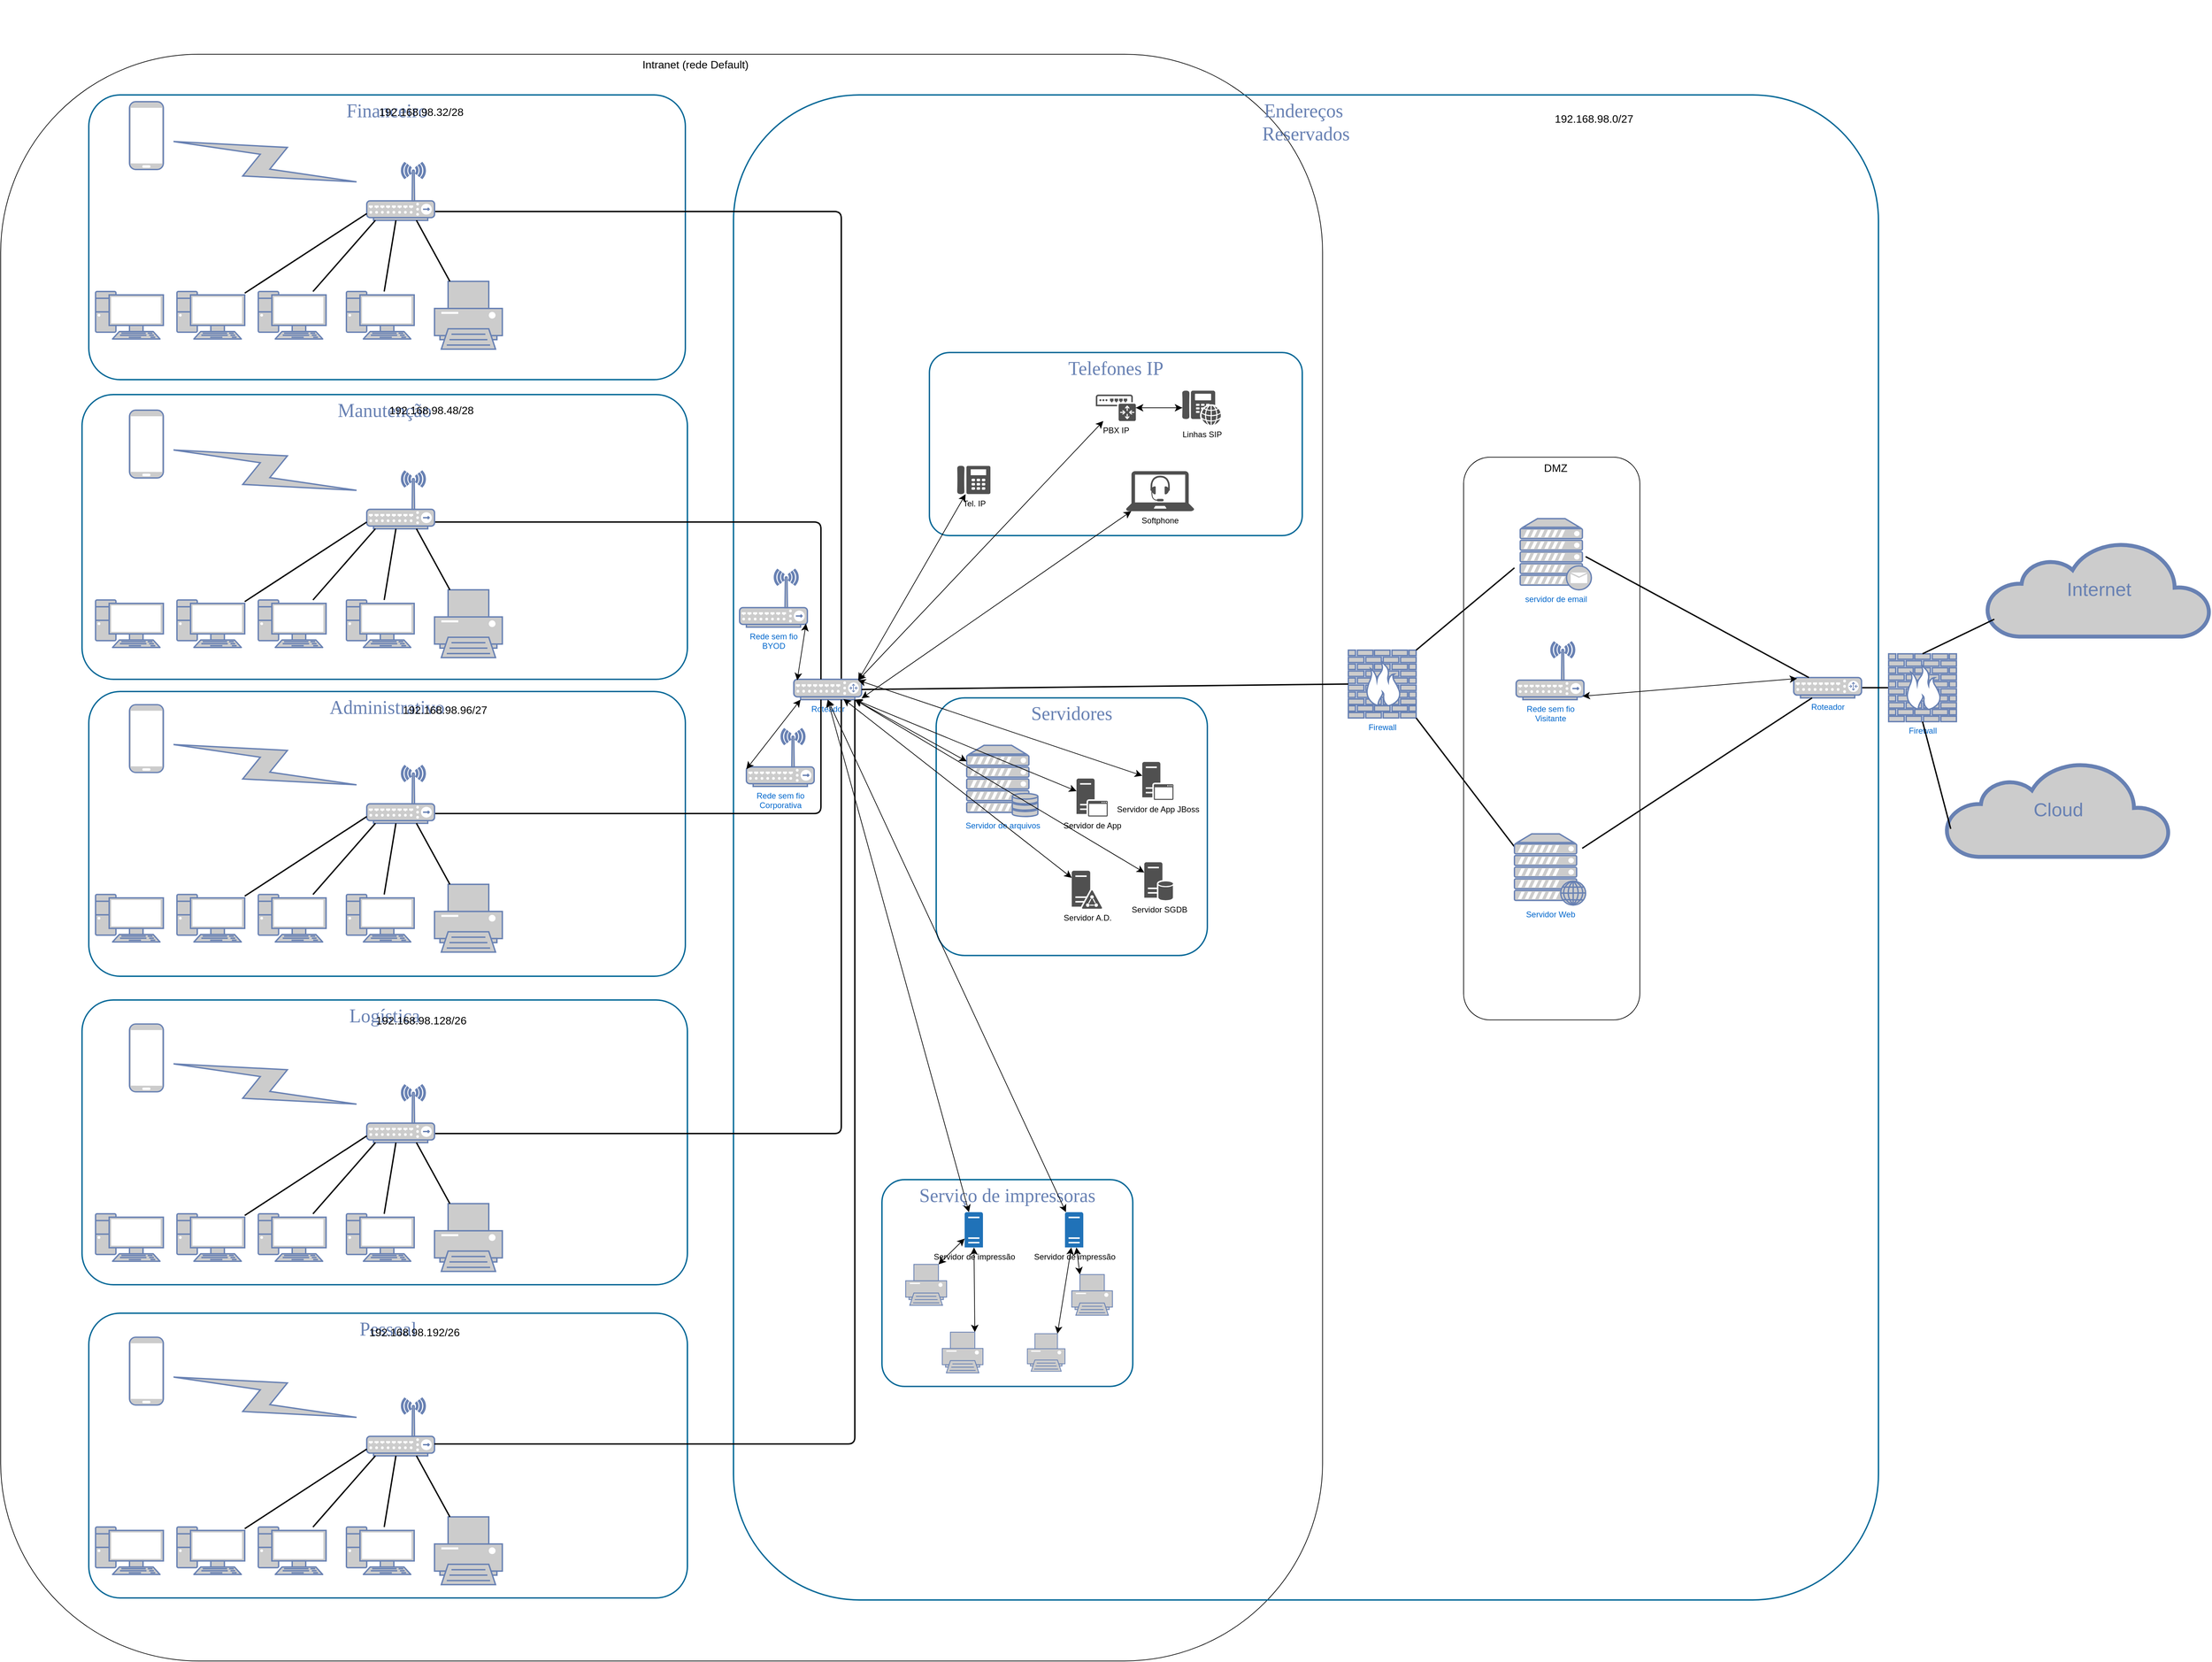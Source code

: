 <mxfile version="24.7.12">
  <diagram name="Page-1" id="bfe91b75-5d2c-26a0-9c1d-138518896778">
    <mxGraphModel dx="2587" dy="2527" grid="1" gridSize="10" guides="1" tooltips="1" connect="1" arrows="1" fold="1" page="1" pageScale="1" pageWidth="1100" pageHeight="850" background="none" math="0" shadow="0">
      <root>
        <mxCell id="0" />
        <mxCell id="1" parent="0" />
        <mxCell id="Sk_onewAWtAnORPsxTCG-57" value="" style="rounded=1;whiteSpace=wrap;html=1;fillColor=none;" vertex="1" parent="1">
          <mxGeometry x="30" y="140" width="1950" height="2370" as="geometry" />
        </mxCell>
        <mxCell id="ycOKUtjSCVIA1wZMmQ7p-51" value="Endereços&amp;nbsp;&lt;div&gt;Reservados&lt;/div&gt;" style="rounded=1;whiteSpace=wrap;html=1;shadow=0;comic=0;strokeColor=#036897;strokeWidth=2;fillColor=none;fontFamily=Verdana;fontSize=28;fontColor=#6881B3;align=center;arcSize=11;verticalAlign=top;" parent="1" vertex="1">
          <mxGeometry x="1111" y="200" width="1689" height="2220" as="geometry" />
        </mxCell>
        <mxCell id="Sk_onewAWtAnORPsxTCG-47" value="Serviço de impressoras" style="rounded=1;whiteSpace=wrap;html=1;shadow=0;comic=0;strokeColor=#036897;strokeWidth=2;fillColor=none;fontFamily=Verdana;fontSize=28;fontColor=#6881B3;align=center;arcSize=11;verticalAlign=top;" vertex="1" parent="1">
          <mxGeometry x="1330" y="1800" width="370" height="305" as="geometry" />
        </mxCell>
        <mxCell id="ycOKUtjSCVIA1wZMmQ7p-66" value="Telefones IP" style="rounded=1;whiteSpace=wrap;html=1;shadow=0;comic=0;strokeColor=#036897;strokeWidth=2;fillColor=none;fontFamily=Verdana;fontSize=28;fontColor=#6881B3;align=center;arcSize=11;verticalAlign=top;" parent="1" vertex="1">
          <mxGeometry x="1400" y="580" width="550" height="270" as="geometry" />
        </mxCell>
        <mxCell id="7c3789c024ecab99-82" value="Logística" style="rounded=1;whiteSpace=wrap;html=1;shadow=0;comic=0;strokeColor=#036897;strokeWidth=2;fillColor=none;fontFamily=Verdana;fontSize=28;fontColor=#6881B3;align=center;arcSize=11;verticalAlign=top;" parent="1" vertex="1">
          <mxGeometry x="150" y="1535" width="893" height="420" as="geometry" />
        </mxCell>
        <mxCell id="7c3789c024ecab99-81" value="Administrativo" style="rounded=1;whiteSpace=wrap;html=1;shadow=0;comic=0;strokeColor=#036897;strokeWidth=2;fillColor=none;fontFamily=Verdana;fontSize=28;fontColor=#6881B3;align=center;arcSize=11;verticalAlign=top;" parent="1" vertex="1">
          <mxGeometry x="160" y="1080" width="880" height="420" as="geometry" />
        </mxCell>
        <mxCell id="7c3789c024ecab99-79" value="Manutenção" style="rounded=1;whiteSpace=wrap;html=1;shadow=0;comic=0;strokeColor=#036897;strokeWidth=2;fillColor=none;fontFamily=Verdana;fontSize=28;fontColor=#6881B3;align=center;arcSize=11;verticalAlign=top;" parent="1" vertex="1">
          <mxGeometry x="150" y="642" width="893" height="420" as="geometry" />
        </mxCell>
        <mxCell id="7c3789c024ecab99-78" value="Financeiro" style="rounded=1;whiteSpace=wrap;html=1;shadow=0;comic=0;strokeColor=#036897;strokeWidth=2;fillColor=none;fontFamily=Verdana;fontSize=28;fontColor=#6881B3;align=center;arcSize=11;verticalAlign=top;" parent="1" vertex="1">
          <mxGeometry x="160" y="200" width="880" height="420" as="geometry" />
        </mxCell>
        <mxCell id="7c3789c024ecab99-55" style="edgeStyle=none;html=1;labelBackgroundColor=none;endArrow=none;endFill=0;strokeWidth=2;fontFamily=Verdana;fontSize=28;fontColor=#6881B3;" parent="1" source="7c3789c024ecab99-8" target="7c3789c024ecab99-54" edge="1">
          <mxGeometry relative="1" as="geometry">
            <mxPoint x="2938" y="1007.0" as="targetPoint" />
          </mxGeometry>
        </mxCell>
        <mxCell id="7c3789c024ecab99-8" value="Firewall" style="fontColor=#0066CC;verticalAlign=top;verticalLabelPosition=bottom;labelPosition=center;align=center;html=1;fillColor=#CCCCCC;strokeColor=#6881B3;gradientColor=none;gradientDirection=north;strokeWidth=2;shape=mxgraph.networks.firewall;rounded=0;shadow=0;comic=0;" parent="1" vertex="1">
          <mxGeometry x="2815" y="1024.41" width="100" height="100" as="geometry" />
        </mxCell>
        <mxCell id="7c3789c024ecab99-18" style="edgeStyle=orthogonalEdgeStyle;html=1;labelBackgroundColor=none;endArrow=none;endFill=0;strokeWidth=2;fontFamily=Verdana;fontSize=15;fontColor=#036897;" parent="1" source="7c3789c024ecab99-9" target="7c3789c024ecab99-10" edge="1">
          <mxGeometry relative="1" as="geometry">
            <mxPoint x="1010" y="490" as="targetPoint" />
            <Array as="points">
              <mxPoint x="1270" y="372" />
            </Array>
          </mxGeometry>
        </mxCell>
        <mxCell id="7c3789c024ecab99-10" value="Roteador" style="fontColor=#0066CC;verticalAlign=top;verticalLabelPosition=bottom;labelPosition=center;align=center;html=1;fillColor=#CCCCCC;strokeColor=#6881B3;gradientColor=none;gradientDirection=north;strokeWidth=2;shape=mxgraph.networks.router;rounded=0;shadow=0;comic=0;" parent="1" vertex="1">
          <mxGeometry x="1200" y="1062" width="100" height="30" as="geometry" />
        </mxCell>
        <mxCell id="7c3789c024ecab99-2" value="" style="fontColor=#0066CC;verticalAlign=top;verticalLabelPosition=bottom;labelPosition=center;align=center;html=1;fillColor=#CCCCCC;strokeColor=#6881B3;gradientColor=none;gradientDirection=north;strokeWidth=2;shape=mxgraph.networks.pc;rounded=0;shadow=0;comic=0;" parent="1" vertex="1">
          <mxGeometry x="170.0" y="490" width="100" height="70" as="geometry" />
        </mxCell>
        <mxCell id="7c3789c024ecab99-3" value="" style="fontColor=#0066CC;verticalAlign=top;verticalLabelPosition=bottom;labelPosition=center;align=center;html=1;fillColor=#CCCCCC;strokeColor=#6881B3;gradientColor=none;gradientDirection=north;strokeWidth=2;shape=mxgraph.networks.pc;rounded=0;shadow=0;comic=0;" parent="1" vertex="1">
          <mxGeometry x="290.0" y="490" width="100" height="70" as="geometry" />
        </mxCell>
        <mxCell id="7c3789c024ecab99-4" value="" style="fontColor=#0066CC;verticalAlign=top;verticalLabelPosition=bottom;labelPosition=center;align=center;html=1;fillColor=#CCCCCC;strokeColor=#6881B3;gradientColor=none;gradientDirection=north;strokeWidth=2;shape=mxgraph.networks.pc;rounded=0;shadow=0;comic=0;" parent="1" vertex="1">
          <mxGeometry x="410.0" y="490" width="100" height="70" as="geometry" />
        </mxCell>
        <mxCell id="7c3789c024ecab99-5" value="" style="fontColor=#0066CC;verticalAlign=top;verticalLabelPosition=bottom;labelPosition=center;align=center;html=1;fillColor=#CCCCCC;strokeColor=#6881B3;gradientColor=none;gradientDirection=north;strokeWidth=2;shape=mxgraph.networks.pc;rounded=0;shadow=0;comic=0;" parent="1" vertex="1">
          <mxGeometry x="540.0" y="490" width="100" height="70" as="geometry" />
        </mxCell>
        <mxCell id="7c3789c024ecab99-6" value="" style="fontColor=#0066CC;verticalAlign=top;verticalLabelPosition=bottom;labelPosition=center;align=center;html=1;fillColor=#CCCCCC;strokeColor=#6881B3;gradientColor=none;gradientDirection=north;strokeWidth=2;shape=mxgraph.networks.printer;rounded=0;shadow=0;comic=0;" parent="1" vertex="1">
          <mxGeometry x="670.0" y="475" width="100" height="100" as="geometry" />
        </mxCell>
        <mxCell id="7c3789c024ecab99-9" value="" style="fontColor=#0066CC;verticalAlign=top;verticalLabelPosition=bottom;labelPosition=center;align=center;html=1;fillColor=#CCCCCC;strokeColor=#6881B3;gradientColor=none;gradientDirection=north;strokeWidth=2;shape=mxgraph.networks.wireless_hub;rounded=0;shadow=0;comic=0;" parent="1" vertex="1">
          <mxGeometry x="570.0" y="300" width="100" height="85" as="geometry" />
        </mxCell>
        <mxCell id="7c3789c024ecab99-14" style="edgeStyle=none;html=1;labelBackgroundColor=none;endArrow=none;endFill=0;strokeWidth=2;fontFamily=Verdana;fontSize=15;fontColor=#036897;" parent="1" source="7c3789c024ecab99-3" target="7c3789c024ecab99-9" edge="1">
          <mxGeometry relative="1" as="geometry" />
        </mxCell>
        <mxCell id="7c3789c024ecab99-15" style="edgeStyle=none;html=1;labelBackgroundColor=none;endArrow=none;endFill=0;strokeWidth=2;fontFamily=Verdana;fontSize=15;fontColor=#036897;" parent="1" source="7c3789c024ecab99-4" target="7c3789c024ecab99-9" edge="1">
          <mxGeometry relative="1" as="geometry" />
        </mxCell>
        <mxCell id="7c3789c024ecab99-16" style="edgeStyle=none;html=1;labelBackgroundColor=none;endArrow=none;endFill=0;strokeWidth=2;fontFamily=Verdana;fontSize=15;fontColor=#036897;" parent="1" source="7c3789c024ecab99-5" target="7c3789c024ecab99-9" edge="1">
          <mxGeometry relative="1" as="geometry" />
        </mxCell>
        <mxCell id="7c3789c024ecab99-17" style="edgeStyle=none;html=1;labelBackgroundColor=none;endArrow=none;endFill=0;strokeWidth=2;fontFamily=Verdana;fontSize=15;fontColor=#036897;" parent="1" source="7c3789c024ecab99-6" target="7c3789c024ecab99-9" edge="1">
          <mxGeometry relative="1" as="geometry" />
        </mxCell>
        <mxCell id="7c3789c024ecab99-11" value="" style="html=1;fillColor=#CCCCCC;strokeColor=#6881B3;gradientColor=none;gradientDirection=north;strokeWidth=2;shape=mxgraph.networks.comm_link_edge;html=1;labelBackgroundColor=none;endArrow=none;endFill=0;fontFamily=Verdana;fontSize=20;" parent="1" source="7c3789c024ecab99-9" target="7c3789c024ecab99-12" edge="1">
          <mxGeometry width="100" height="100" relative="1" as="geometry">
            <mxPoint x="800.0" y="400" as="sourcePoint" />
            <mxPoint x="503.0" y="313" as="targetPoint" />
          </mxGeometry>
        </mxCell>
        <mxCell id="7c3789c024ecab99-12" value="" style="fontColor=#0066CC;verticalAlign=top;verticalLabelPosition=bottom;labelPosition=center;align=center;html=1;fillColor=#CCCCCC;strokeColor=#6881B3;gradientColor=none;gradientDirection=north;strokeWidth=2;shape=mxgraph.networks.mobile;rounded=0;shadow=0;comic=0;" parent="1" vertex="1">
          <mxGeometry x="220.0" y="210" width="50" height="100" as="geometry" />
        </mxCell>
        <mxCell id="7c3789c024ecab99-21" value="" style="fontColor=#0066CC;verticalAlign=top;verticalLabelPosition=bottom;labelPosition=center;align=center;html=1;fillColor=#CCCCCC;strokeColor=#6881B3;gradientColor=none;gradientDirection=north;strokeWidth=2;shape=mxgraph.networks.pc;rounded=0;shadow=0;comic=0;" parent="1" vertex="1">
          <mxGeometry x="170.0" y="945" width="100" height="70" as="geometry" />
        </mxCell>
        <mxCell id="7c3789c024ecab99-23" value="" style="fontColor=#0066CC;verticalAlign=top;verticalLabelPosition=bottom;labelPosition=center;align=center;html=1;fillColor=#CCCCCC;strokeColor=#6881B3;gradientColor=none;gradientDirection=north;strokeWidth=2;shape=mxgraph.networks.pc;rounded=0;shadow=0;comic=0;" parent="1" vertex="1">
          <mxGeometry x="290.0" y="945" width="100" height="70" as="geometry" />
        </mxCell>
        <mxCell id="7c3789c024ecab99-25" value="" style="fontColor=#0066CC;verticalAlign=top;verticalLabelPosition=bottom;labelPosition=center;align=center;html=1;fillColor=#CCCCCC;strokeColor=#6881B3;gradientColor=none;gradientDirection=north;strokeWidth=2;shape=mxgraph.networks.pc;rounded=0;shadow=0;comic=0;" parent="1" vertex="1">
          <mxGeometry x="410.0" y="945" width="100" height="70" as="geometry" />
        </mxCell>
        <mxCell id="7c3789c024ecab99-27" value="" style="fontColor=#0066CC;verticalAlign=top;verticalLabelPosition=bottom;labelPosition=center;align=center;html=1;fillColor=#CCCCCC;strokeColor=#6881B3;gradientColor=none;gradientDirection=north;strokeWidth=2;shape=mxgraph.networks.pc;rounded=0;shadow=0;comic=0;" parent="1" vertex="1">
          <mxGeometry x="540.0" y="945" width="100" height="70" as="geometry" />
        </mxCell>
        <mxCell id="7c3789c024ecab99-29" value="" style="fontColor=#0066CC;verticalAlign=top;verticalLabelPosition=bottom;labelPosition=center;align=center;html=1;fillColor=#CCCCCC;strokeColor=#6881B3;gradientColor=none;gradientDirection=north;strokeWidth=2;shape=mxgraph.networks.printer;rounded=0;shadow=0;comic=0;" parent="1" vertex="1">
          <mxGeometry x="670.0" y="930" width="100" height="100" as="geometry" />
        </mxCell>
        <mxCell id="7c3789c024ecab99-50" style="edgeStyle=orthogonalEdgeStyle;html=1;labelBackgroundColor=none;endArrow=none;endFill=0;strokeWidth=2;fontFamily=Verdana;fontSize=15;fontColor=#036897;" parent="1" source="7c3789c024ecab99-30" target="7c3789c024ecab99-10" edge="1">
          <mxGeometry relative="1" as="geometry">
            <mxPoint x="980.0" y="590" as="targetPoint" />
            <mxPoint x="1100" y="800" as="sourcePoint" />
            <Array as="points">
              <mxPoint x="1240" y="830" />
            </Array>
          </mxGeometry>
        </mxCell>
        <mxCell id="7c3789c024ecab99-30" value="" style="fontColor=#0066CC;verticalAlign=top;verticalLabelPosition=bottom;labelPosition=center;align=center;html=1;fillColor=#CCCCCC;strokeColor=#6881B3;gradientColor=none;gradientDirection=north;strokeWidth=2;shape=mxgraph.networks.wireless_hub;rounded=0;shadow=0;comic=0;" parent="1" vertex="1">
          <mxGeometry x="570.0" y="755" width="100" height="85" as="geometry" />
        </mxCell>
        <mxCell id="7c3789c024ecab99-22" style="edgeStyle=none;html=1;labelBackgroundColor=none;endArrow=none;endFill=0;strokeWidth=2;fontFamily=Verdana;fontSize=15;fontColor=#036897;" parent="1" source="7c3789c024ecab99-23" target="7c3789c024ecab99-30" edge="1">
          <mxGeometry relative="1" as="geometry" />
        </mxCell>
        <mxCell id="7c3789c024ecab99-24" style="edgeStyle=none;html=1;labelBackgroundColor=none;endArrow=none;endFill=0;strokeWidth=2;fontFamily=Verdana;fontSize=15;fontColor=#036897;" parent="1" source="7c3789c024ecab99-25" target="7c3789c024ecab99-30" edge="1">
          <mxGeometry relative="1" as="geometry" />
        </mxCell>
        <mxCell id="7c3789c024ecab99-26" style="edgeStyle=none;html=1;labelBackgroundColor=none;endArrow=none;endFill=0;strokeWidth=2;fontFamily=Verdana;fontSize=15;fontColor=#036897;" parent="1" source="7c3789c024ecab99-27" target="7c3789c024ecab99-30" edge="1">
          <mxGeometry relative="1" as="geometry" />
        </mxCell>
        <mxCell id="7c3789c024ecab99-28" style="edgeStyle=none;html=1;labelBackgroundColor=none;endArrow=none;endFill=0;strokeWidth=2;fontFamily=Verdana;fontSize=15;fontColor=#036897;" parent="1" source="7c3789c024ecab99-29" target="7c3789c024ecab99-30" edge="1">
          <mxGeometry relative="1" as="geometry" />
        </mxCell>
        <mxCell id="7c3789c024ecab99-31" value="" style="html=1;fillColor=#CCCCCC;strokeColor=#6881B3;gradientColor=none;gradientDirection=north;strokeWidth=2;shape=mxgraph.networks.comm_link_edge;html=1;labelBackgroundColor=none;endArrow=none;endFill=0;fontFamily=Verdana;fontSize=20;" parent="1" source="7c3789c024ecab99-30" target="7c3789c024ecab99-32" edge="1">
          <mxGeometry width="100" height="100" relative="1" as="geometry">
            <mxPoint x="800.0" y="855" as="sourcePoint" />
            <mxPoint x="503.0" y="768" as="targetPoint" />
          </mxGeometry>
        </mxCell>
        <mxCell id="7c3789c024ecab99-32" value="" style="fontColor=#0066CC;verticalAlign=top;verticalLabelPosition=bottom;labelPosition=center;align=center;html=1;fillColor=#CCCCCC;strokeColor=#6881B3;gradientColor=none;gradientDirection=north;strokeWidth=2;shape=mxgraph.networks.mobile;rounded=0;shadow=0;comic=0;" parent="1" vertex="1">
          <mxGeometry x="220.0" y="665" width="50" height="100" as="geometry" />
        </mxCell>
        <mxCell id="7c3789c024ecab99-35" value="" style="fontColor=#0066CC;verticalAlign=top;verticalLabelPosition=bottom;labelPosition=center;align=center;html=1;fillColor=#CCCCCC;strokeColor=#6881B3;gradientColor=none;gradientDirection=north;strokeWidth=2;shape=mxgraph.networks.pc;rounded=0;shadow=0;comic=0;" parent="1" vertex="1">
          <mxGeometry x="170.0" y="1379.412" width="100" height="70" as="geometry" />
        </mxCell>
        <mxCell id="7c3789c024ecab99-37" value="" style="fontColor=#0066CC;verticalAlign=top;verticalLabelPosition=bottom;labelPosition=center;align=center;html=1;fillColor=#CCCCCC;strokeColor=#6881B3;gradientColor=none;gradientDirection=north;strokeWidth=2;shape=mxgraph.networks.pc;rounded=0;shadow=0;comic=0;" parent="1" vertex="1">
          <mxGeometry x="290.0" y="1379.412" width="100" height="70" as="geometry" />
        </mxCell>
        <mxCell id="7c3789c024ecab99-39" value="" style="fontColor=#0066CC;verticalAlign=top;verticalLabelPosition=bottom;labelPosition=center;align=center;html=1;fillColor=#CCCCCC;strokeColor=#6881B3;gradientColor=none;gradientDirection=north;strokeWidth=2;shape=mxgraph.networks.pc;rounded=0;shadow=0;comic=0;" parent="1" vertex="1">
          <mxGeometry x="410.0" y="1379.412" width="100" height="70" as="geometry" />
        </mxCell>
        <mxCell id="7c3789c024ecab99-41" value="" style="fontColor=#0066CC;verticalAlign=top;verticalLabelPosition=bottom;labelPosition=center;align=center;html=1;fillColor=#CCCCCC;strokeColor=#6881B3;gradientColor=none;gradientDirection=north;strokeWidth=2;shape=mxgraph.networks.pc;rounded=0;shadow=0;comic=0;" parent="1" vertex="1">
          <mxGeometry x="540.0" y="1379.412" width="100" height="70" as="geometry" />
        </mxCell>
        <mxCell id="7c3789c024ecab99-43" value="" style="fontColor=#0066CC;verticalAlign=top;verticalLabelPosition=bottom;labelPosition=center;align=center;html=1;fillColor=#CCCCCC;strokeColor=#6881B3;gradientColor=none;gradientDirection=north;strokeWidth=2;shape=mxgraph.networks.printer;rounded=0;shadow=0;comic=0;" parent="1" vertex="1">
          <mxGeometry x="670.0" y="1364.412" width="100" height="100" as="geometry" />
        </mxCell>
        <mxCell id="7c3789c024ecab99-51" style="edgeStyle=orthogonalEdgeStyle;html=1;labelBackgroundColor=none;endArrow=none;endFill=0;strokeWidth=2;fontFamily=Verdana;fontSize=15;fontColor=#036897;" parent="1" source="7c3789c024ecab99-44" target="7c3789c024ecab99-10" edge="1">
          <mxGeometry relative="1" as="geometry">
            <mxPoint x="1080" y="610" as="targetPoint" />
            <Array as="points">
              <mxPoint x="1240" y="1260" />
            </Array>
          </mxGeometry>
        </mxCell>
        <mxCell id="7c3789c024ecab99-44" value="" style="fontColor=#0066CC;verticalAlign=top;verticalLabelPosition=bottom;labelPosition=center;align=center;html=1;fillColor=#CCCCCC;strokeColor=#6881B3;gradientColor=none;gradientDirection=north;strokeWidth=2;shape=mxgraph.networks.wireless_hub;rounded=0;shadow=0;comic=0;" parent="1" vertex="1">
          <mxGeometry x="570.0" y="1189.412" width="100" height="85" as="geometry" />
        </mxCell>
        <mxCell id="7c3789c024ecab99-36" style="edgeStyle=none;html=1;labelBackgroundColor=none;endArrow=none;endFill=0;strokeWidth=2;fontFamily=Verdana;fontSize=15;fontColor=#036897;" parent="1" source="7c3789c024ecab99-37" target="7c3789c024ecab99-44" edge="1">
          <mxGeometry relative="1" as="geometry" />
        </mxCell>
        <mxCell id="7c3789c024ecab99-38" style="edgeStyle=none;html=1;labelBackgroundColor=none;endArrow=none;endFill=0;strokeWidth=2;fontFamily=Verdana;fontSize=15;fontColor=#036897;" parent="1" source="7c3789c024ecab99-39" target="7c3789c024ecab99-44" edge="1">
          <mxGeometry relative="1" as="geometry" />
        </mxCell>
        <mxCell id="7c3789c024ecab99-40" style="edgeStyle=none;html=1;labelBackgroundColor=none;endArrow=none;endFill=0;strokeWidth=2;fontFamily=Verdana;fontSize=15;fontColor=#036897;" parent="1" source="7c3789c024ecab99-41" target="7c3789c024ecab99-44" edge="1">
          <mxGeometry relative="1" as="geometry" />
        </mxCell>
        <mxCell id="7c3789c024ecab99-42" style="edgeStyle=none;html=1;labelBackgroundColor=none;endArrow=none;endFill=0;strokeWidth=2;fontFamily=Verdana;fontSize=15;fontColor=#036897;" parent="1" source="7c3789c024ecab99-43" target="7c3789c024ecab99-44" edge="1">
          <mxGeometry relative="1" as="geometry" />
        </mxCell>
        <mxCell id="7c3789c024ecab99-45" value="" style="html=1;fillColor=#CCCCCC;strokeColor=#6881B3;gradientColor=none;gradientDirection=north;strokeWidth=2;shape=mxgraph.networks.comm_link_edge;html=1;labelBackgroundColor=none;endArrow=none;endFill=0;fontFamily=Verdana;fontSize=20;" parent="1" source="7c3789c024ecab99-44" target="7c3789c024ecab99-46" edge="1">
          <mxGeometry width="100" height="100" relative="1" as="geometry">
            <mxPoint x="800.0" y="1289.412" as="sourcePoint" />
            <mxPoint x="503.0" y="1202.412" as="targetPoint" />
          </mxGeometry>
        </mxCell>
        <mxCell id="7c3789c024ecab99-46" value="" style="fontColor=#0066CC;verticalAlign=top;verticalLabelPosition=bottom;labelPosition=center;align=center;html=1;fillColor=#CCCCCC;strokeColor=#6881B3;gradientColor=none;gradientDirection=north;strokeWidth=2;shape=mxgraph.networks.mobile;rounded=0;shadow=0;comic=0;" parent="1" vertex="1">
          <mxGeometry x="220.0" y="1099.412" width="50" height="100" as="geometry" />
        </mxCell>
        <mxCell id="7c3789c024ecab99-53" value="Internet" style="html=1;fillColor=#CCCCCC;strokeColor=#6881B3;gradientColor=none;gradientDirection=north;strokeWidth=2;shape=mxgraph.networks.cloud;fontColor=#6881B3;rounded=0;shadow=0;comic=0;align=center;fontSize=28;" parent="1" vertex="1">
          <mxGeometry x="2960" y="859" width="330" height="140" as="geometry" />
        </mxCell>
        <mxCell id="7c3789c024ecab99-54" value="Roteador" style="fontColor=#0066CC;verticalAlign=top;verticalLabelPosition=bottom;labelPosition=center;align=center;html=1;fillColor=#CCCCCC;strokeColor=#6881B3;gradientColor=none;gradientDirection=north;strokeWidth=2;shape=mxgraph.networks.router;rounded=0;shadow=0;comic=0;" parent="1" vertex="1">
          <mxGeometry x="2675" y="1059.41" width="100" height="30" as="geometry" />
        </mxCell>
        <mxCell id="7c3789c024ecab99-60" style="edgeStyle=none;html=1;labelBackgroundColor=none;endArrow=none;endFill=0;strokeWidth=2;fontFamily=Verdana;fontSize=28;fontColor=#6881B3;" parent="1" target="7c3789c024ecab99-54" edge="1">
          <mxGeometry relative="1" as="geometry">
            <mxPoint x="2363" y="1311.283" as="sourcePoint" />
          </mxGeometry>
        </mxCell>
        <mxCell id="7c3789c024ecab99-59" style="edgeStyle=none;html=1;labelBackgroundColor=none;endArrow=none;endFill=0;strokeWidth=2;fontFamily=Verdana;fontSize=28;fontColor=#6881B3;" parent="1" target="7c3789c024ecab99-54" edge="1">
          <mxGeometry relative="1" as="geometry">
            <mxPoint x="2848" y="997" as="targetPoint" />
            <mxPoint x="2368" y="880.95" as="sourcePoint" />
          </mxGeometry>
        </mxCell>
        <mxCell id="7c3789c024ecab99-62" value="" style="fontColor=#0066CC;verticalAlign=top;verticalLabelPosition=bottom;labelPosition=center;align=center;html=1;fillColor=#CCCCCC;strokeColor=#6881B3;gradientColor=none;gradientDirection=north;strokeWidth=2;shape=mxgraph.networks.pc;rounded=0;shadow=0;comic=0;" parent="1" vertex="1">
          <mxGeometry x="170.0" y="1850.412" width="100" height="70" as="geometry" />
        </mxCell>
        <mxCell id="7c3789c024ecab99-63" value="" style="fontColor=#0066CC;verticalAlign=top;verticalLabelPosition=bottom;labelPosition=center;align=center;html=1;fillColor=#CCCCCC;strokeColor=#6881B3;gradientColor=none;gradientDirection=north;strokeWidth=2;shape=mxgraph.networks.pc;rounded=0;shadow=0;comic=0;" parent="1" vertex="1">
          <mxGeometry x="290.0" y="1850.412" width="100" height="70" as="geometry" />
        </mxCell>
        <mxCell id="7c3789c024ecab99-64" value="" style="fontColor=#0066CC;verticalAlign=top;verticalLabelPosition=bottom;labelPosition=center;align=center;html=1;fillColor=#CCCCCC;strokeColor=#6881B3;gradientColor=none;gradientDirection=north;strokeWidth=2;shape=mxgraph.networks.pc;rounded=0;shadow=0;comic=0;" parent="1" vertex="1">
          <mxGeometry x="410.0" y="1850.412" width="100" height="70" as="geometry" />
        </mxCell>
        <mxCell id="7c3789c024ecab99-65" value="" style="fontColor=#0066CC;verticalAlign=top;verticalLabelPosition=bottom;labelPosition=center;align=center;html=1;fillColor=#CCCCCC;strokeColor=#6881B3;gradientColor=none;gradientDirection=north;strokeWidth=2;shape=mxgraph.networks.pc;rounded=0;shadow=0;comic=0;" parent="1" vertex="1">
          <mxGeometry x="540.0" y="1850.412" width="100" height="70" as="geometry" />
        </mxCell>
        <mxCell id="7c3789c024ecab99-66" value="" style="fontColor=#0066CC;verticalAlign=top;verticalLabelPosition=bottom;labelPosition=center;align=center;html=1;fillColor=#CCCCCC;strokeColor=#6881B3;gradientColor=none;gradientDirection=north;strokeWidth=2;shape=mxgraph.networks.printer;rounded=0;shadow=0;comic=0;" parent="1" vertex="1">
          <mxGeometry x="670.0" y="1835.412" width="100" height="100" as="geometry" />
        </mxCell>
        <mxCell id="7c3789c024ecab99-75" style="edgeStyle=orthogonalEdgeStyle;html=1;labelBackgroundColor=none;endArrow=none;endFill=0;strokeWidth=2;fontFamily=Verdana;fontSize=28;fontColor=#6881B3;" parent="1" source="7c3789c024ecab99-67" target="7c3789c024ecab99-10" edge="1">
          <mxGeometry relative="1" as="geometry">
            <mxPoint x="1140" y="940" as="targetPoint" />
            <Array as="points">
              <mxPoint x="1270" y="1732" />
            </Array>
          </mxGeometry>
        </mxCell>
        <mxCell id="7c3789c024ecab99-67" value="" style="fontColor=#0066CC;verticalAlign=top;verticalLabelPosition=bottom;labelPosition=center;align=center;html=1;fillColor=#CCCCCC;strokeColor=#6881B3;gradientColor=none;gradientDirection=north;strokeWidth=2;shape=mxgraph.networks.wireless_hub;rounded=0;shadow=0;comic=0;" parent="1" vertex="1">
          <mxGeometry x="570.0" y="1660.412" width="100" height="85" as="geometry" />
        </mxCell>
        <mxCell id="7c3789c024ecab99-69" style="edgeStyle=none;html=1;labelBackgroundColor=none;endArrow=none;endFill=0;strokeWidth=2;fontFamily=Verdana;fontSize=15;fontColor=#036897;" parent="1" source="7c3789c024ecab99-63" target="7c3789c024ecab99-67" edge="1">
          <mxGeometry relative="1" as="geometry" />
        </mxCell>
        <mxCell id="7c3789c024ecab99-70" style="edgeStyle=none;html=1;labelBackgroundColor=none;endArrow=none;endFill=0;strokeWidth=2;fontFamily=Verdana;fontSize=15;fontColor=#036897;" parent="1" source="7c3789c024ecab99-64" target="7c3789c024ecab99-67" edge="1">
          <mxGeometry relative="1" as="geometry" />
        </mxCell>
        <mxCell id="7c3789c024ecab99-71" style="edgeStyle=none;html=1;labelBackgroundColor=none;endArrow=none;endFill=0;strokeWidth=2;fontFamily=Verdana;fontSize=15;fontColor=#036897;" parent="1" source="7c3789c024ecab99-65" target="7c3789c024ecab99-67" edge="1">
          <mxGeometry relative="1" as="geometry" />
        </mxCell>
        <mxCell id="7c3789c024ecab99-72" style="edgeStyle=none;html=1;labelBackgroundColor=none;endArrow=none;endFill=0;strokeWidth=2;fontFamily=Verdana;fontSize=15;fontColor=#036897;" parent="1" source="7c3789c024ecab99-66" target="7c3789c024ecab99-67" edge="1">
          <mxGeometry relative="1" as="geometry" />
        </mxCell>
        <mxCell id="7c3789c024ecab99-73" value="" style="html=1;fillColor=#CCCCCC;strokeColor=#6881B3;gradientColor=none;gradientDirection=north;strokeWidth=2;shape=mxgraph.networks.comm_link_edge;html=1;labelBackgroundColor=none;endArrow=none;endFill=0;fontFamily=Verdana;fontSize=20;" parent="1" source="7c3789c024ecab99-67" target="7c3789c024ecab99-74" edge="1">
          <mxGeometry width="100" height="100" relative="1" as="geometry">
            <mxPoint x="800.0" y="1760.412" as="sourcePoint" />
            <mxPoint x="503.0" y="1673.412" as="targetPoint" />
          </mxGeometry>
        </mxCell>
        <mxCell id="7c3789c024ecab99-74" value="" style="fontColor=#0066CC;verticalAlign=top;verticalLabelPosition=bottom;labelPosition=center;align=center;html=1;fillColor=#CCCCCC;strokeColor=#6881B3;gradientColor=none;gradientDirection=north;strokeWidth=2;shape=mxgraph.networks.mobile;rounded=0;shadow=0;comic=0;" parent="1" vertex="1">
          <mxGeometry x="220.0" y="1570.412" width="50" height="100" as="geometry" />
        </mxCell>
        <mxCell id="7c3789c024ecab99-76" value="Cloud" style="html=1;fillColor=#CCCCCC;strokeColor=#6881B3;gradientColor=none;gradientDirection=north;strokeWidth=2;shape=mxgraph.networks.cloud;fontColor=#6881B3;rounded=0;shadow=0;comic=0;align=center;fontSize=28;" parent="1" vertex="1">
          <mxGeometry x="2900" y="1183.91" width="330" height="140" as="geometry" />
        </mxCell>
        <mxCell id="ycOKUtjSCVIA1wZMmQ7p-16" value="Pessoal" style="rounded=1;whiteSpace=wrap;html=1;shadow=0;comic=0;strokeColor=#036897;strokeWidth=2;fillColor=none;fontFamily=Verdana;fontSize=28;fontColor=#6881B3;align=center;arcSize=11;verticalAlign=top;" parent="1" vertex="1">
          <mxGeometry x="160" y="1997" width="883" height="420" as="geometry" />
        </mxCell>
        <mxCell id="ycOKUtjSCVIA1wZMmQ7p-18" value="" style="fontColor=#0066CC;verticalAlign=top;verticalLabelPosition=bottom;labelPosition=center;align=center;html=1;fillColor=#CCCCCC;strokeColor=#6881B3;gradientColor=none;gradientDirection=north;strokeWidth=2;shape=mxgraph.networks.pc;rounded=0;shadow=0;comic=0;" parent="1" vertex="1">
          <mxGeometry x="170.0" y="2312.412" width="100" height="70" as="geometry" />
        </mxCell>
        <mxCell id="ycOKUtjSCVIA1wZMmQ7p-19" value="" style="fontColor=#0066CC;verticalAlign=top;verticalLabelPosition=bottom;labelPosition=center;align=center;html=1;fillColor=#CCCCCC;strokeColor=#6881B3;gradientColor=none;gradientDirection=north;strokeWidth=2;shape=mxgraph.networks.pc;rounded=0;shadow=0;comic=0;" parent="1" vertex="1">
          <mxGeometry x="290.0" y="2312.412" width="100" height="70" as="geometry" />
        </mxCell>
        <mxCell id="ycOKUtjSCVIA1wZMmQ7p-20" value="" style="fontColor=#0066CC;verticalAlign=top;verticalLabelPosition=bottom;labelPosition=center;align=center;html=1;fillColor=#CCCCCC;strokeColor=#6881B3;gradientColor=none;gradientDirection=north;strokeWidth=2;shape=mxgraph.networks.pc;rounded=0;shadow=0;comic=0;" parent="1" vertex="1">
          <mxGeometry x="410.0" y="2312.412" width="100" height="70" as="geometry" />
        </mxCell>
        <mxCell id="ycOKUtjSCVIA1wZMmQ7p-21" value="" style="fontColor=#0066CC;verticalAlign=top;verticalLabelPosition=bottom;labelPosition=center;align=center;html=1;fillColor=#CCCCCC;strokeColor=#6881B3;gradientColor=none;gradientDirection=north;strokeWidth=2;shape=mxgraph.networks.pc;rounded=0;shadow=0;comic=0;" parent="1" vertex="1">
          <mxGeometry x="540.0" y="2312.412" width="100" height="70" as="geometry" />
        </mxCell>
        <mxCell id="ycOKUtjSCVIA1wZMmQ7p-22" value="" style="fontColor=#0066CC;verticalAlign=top;verticalLabelPosition=bottom;labelPosition=center;align=center;html=1;fillColor=#CCCCCC;strokeColor=#6881B3;gradientColor=none;gradientDirection=north;strokeWidth=2;shape=mxgraph.networks.printer;rounded=0;shadow=0;comic=0;" parent="1" vertex="1">
          <mxGeometry x="670.0" y="2297.412" width="100" height="100" as="geometry" />
        </mxCell>
        <mxCell id="ycOKUtjSCVIA1wZMmQ7p-23" value="" style="fontColor=#0066CC;verticalAlign=top;verticalLabelPosition=bottom;labelPosition=center;align=center;html=1;fillColor=#CCCCCC;strokeColor=#6881B3;gradientColor=none;gradientDirection=north;strokeWidth=2;shape=mxgraph.networks.wireless_hub;rounded=0;shadow=0;comic=0;" parent="1" vertex="1">
          <mxGeometry x="570.0" y="2122.412" width="100" height="85" as="geometry" />
        </mxCell>
        <mxCell id="ycOKUtjSCVIA1wZMmQ7p-25" style="edgeStyle=none;html=1;labelBackgroundColor=none;endArrow=none;endFill=0;strokeWidth=2;fontFamily=Verdana;fontSize=15;fontColor=#036897;" parent="1" source="ycOKUtjSCVIA1wZMmQ7p-19" target="ycOKUtjSCVIA1wZMmQ7p-23" edge="1">
          <mxGeometry relative="1" as="geometry" />
        </mxCell>
        <mxCell id="ycOKUtjSCVIA1wZMmQ7p-26" style="edgeStyle=none;html=1;labelBackgroundColor=none;endArrow=none;endFill=0;strokeWidth=2;fontFamily=Verdana;fontSize=15;fontColor=#036897;" parent="1" source="ycOKUtjSCVIA1wZMmQ7p-20" target="ycOKUtjSCVIA1wZMmQ7p-23" edge="1">
          <mxGeometry relative="1" as="geometry" />
        </mxCell>
        <mxCell id="ycOKUtjSCVIA1wZMmQ7p-27" style="edgeStyle=none;html=1;labelBackgroundColor=none;endArrow=none;endFill=0;strokeWidth=2;fontFamily=Verdana;fontSize=15;fontColor=#036897;" parent="1" source="ycOKUtjSCVIA1wZMmQ7p-21" target="ycOKUtjSCVIA1wZMmQ7p-23" edge="1">
          <mxGeometry relative="1" as="geometry" />
        </mxCell>
        <mxCell id="ycOKUtjSCVIA1wZMmQ7p-28" style="edgeStyle=none;html=1;labelBackgroundColor=none;endArrow=none;endFill=0;strokeWidth=2;fontFamily=Verdana;fontSize=15;fontColor=#036897;" parent="1" source="ycOKUtjSCVIA1wZMmQ7p-22" target="ycOKUtjSCVIA1wZMmQ7p-23" edge="1">
          <mxGeometry relative="1" as="geometry" />
        </mxCell>
        <mxCell id="ycOKUtjSCVIA1wZMmQ7p-29" value="" style="html=1;fillColor=#CCCCCC;strokeColor=#6881B3;gradientColor=none;gradientDirection=north;strokeWidth=2;shape=mxgraph.networks.comm_link_edge;html=1;labelBackgroundColor=none;endArrow=none;endFill=0;fontFamily=Verdana;fontSize=20;" parent="1" source="ycOKUtjSCVIA1wZMmQ7p-23" target="ycOKUtjSCVIA1wZMmQ7p-30" edge="1">
          <mxGeometry width="100" height="100" relative="1" as="geometry">
            <mxPoint x="800.0" y="2222.412" as="sourcePoint" />
            <mxPoint x="503.0" y="2135.412" as="targetPoint" />
          </mxGeometry>
        </mxCell>
        <mxCell id="ycOKUtjSCVIA1wZMmQ7p-30" value="" style="fontColor=#0066CC;verticalAlign=top;verticalLabelPosition=bottom;labelPosition=center;align=center;html=1;fillColor=#CCCCCC;strokeColor=#6881B3;gradientColor=none;gradientDirection=north;strokeWidth=2;shape=mxgraph.networks.mobile;rounded=0;shadow=0;comic=0;" parent="1" vertex="1">
          <mxGeometry x="220.0" y="2032.412" width="50" height="100" as="geometry" />
        </mxCell>
        <mxCell id="ycOKUtjSCVIA1wZMmQ7p-42" style="edgeStyle=orthogonalEdgeStyle;html=1;labelBackgroundColor=none;endArrow=none;endFill=0;strokeWidth=2;fontFamily=Verdana;fontSize=28;fontColor=#6881B3;exitX=0.998;exitY=0.794;exitDx=0;exitDy=0;exitPerimeter=0;entryX=0.9;entryY=1;entryDx=0;entryDy=0;entryPerimeter=0;" parent="1" source="ycOKUtjSCVIA1wZMmQ7p-23" target="7c3789c024ecab99-10" edge="1">
          <mxGeometry relative="1" as="geometry">
            <mxPoint x="1290" y="1550.0" as="targetPoint" />
            <Array as="points">
              <mxPoint x="1290" y="2190" />
            </Array>
            <mxPoint x="690" y="2190" as="sourcePoint" />
          </mxGeometry>
        </mxCell>
        <mxCell id="ycOKUtjSCVIA1wZMmQ7p-43" value="192.168.98.32/28" style="text;html=1;align=center;verticalAlign=middle;resizable=0;points=[];autosize=1;strokeColor=none;fillColor=none;fontSize=16;" parent="1" vertex="1">
          <mxGeometry x="575" y="210" width="150" height="30" as="geometry" />
        </mxCell>
        <mxCell id="ycOKUtjSCVIA1wZMmQ7p-44" value="192.168.98.48/28" style="text;html=1;align=center;verticalAlign=middle;resizable=0;points=[];autosize=1;strokeColor=none;fillColor=none;fontSize=16;" parent="1" vertex="1">
          <mxGeometry x="590" y="650" width="150" height="30" as="geometry" />
        </mxCell>
        <mxCell id="ycOKUtjSCVIA1wZMmQ7p-45" value="192.168.98.96/27" style="text;html=1;align=center;verticalAlign=middle;resizable=0;points=[];autosize=1;strokeColor=none;fillColor=none;fontSize=16;" parent="1" vertex="1">
          <mxGeometry x="610" y="1092" width="150" height="30" as="geometry" />
        </mxCell>
        <mxCell id="ycOKUtjSCVIA1wZMmQ7p-46" value="192.168.98.128/26" style="text;html=1;align=center;verticalAlign=middle;resizable=0;points=[];autosize=1;strokeColor=none;fillColor=none;fontSize=16;" parent="1" vertex="1">
          <mxGeometry x="570" y="1550" width="160" height="30" as="geometry" />
        </mxCell>
        <mxCell id="ycOKUtjSCVIA1wZMmQ7p-47" value="192.168.98.192/26" style="text;html=1;align=center;verticalAlign=middle;resizable=0;points=[];autosize=1;strokeColor=none;fillColor=none;fontSize=16;" parent="1" vertex="1">
          <mxGeometry x="560" y="2010" width="160" height="30" as="geometry" />
        </mxCell>
        <mxCell id="ycOKUtjSCVIA1wZMmQ7p-48" value="Rede sem fio&lt;div&gt;Visitante&lt;/div&gt;" style="fontColor=#0066CC;verticalAlign=top;verticalLabelPosition=bottom;labelPosition=center;align=center;html=1;fillColor=#CCCCCC;strokeColor=#6881B3;gradientColor=none;gradientDirection=north;strokeWidth=2;shape=mxgraph.networks.wireless_hub;rounded=0;shadow=0;comic=0;" parent="1" vertex="1">
          <mxGeometry x="2265.5" y="1007" width="100" height="85" as="geometry" />
        </mxCell>
        <mxCell id="ycOKUtjSCVIA1wZMmQ7p-49" value="Rede sem fio&lt;div&gt;BYOD&lt;/div&gt;" style="fontColor=#0066CC;verticalAlign=top;verticalLabelPosition=bottom;labelPosition=center;align=center;html=1;fillColor=#CCCCCC;strokeColor=#6881B3;gradientColor=none;gradientDirection=north;strokeWidth=2;shape=mxgraph.networks.wireless_hub;rounded=0;shadow=0;comic=0;" parent="1" vertex="1">
          <mxGeometry x="1120" y="900" width="100" height="85" as="geometry" />
        </mxCell>
        <mxCell id="ycOKUtjSCVIA1wZMmQ7p-50" value="Rede sem fio&lt;div&gt;Corporativa&lt;/div&gt;" style="fontColor=#0066CC;verticalAlign=top;verticalLabelPosition=bottom;labelPosition=center;align=center;html=1;fillColor=#CCCCCC;strokeColor=#6881B3;gradientColor=none;gradientDirection=north;strokeWidth=2;shape=mxgraph.networks.wireless_hub;rounded=0;shadow=0;comic=0;" parent="1" vertex="1">
          <mxGeometry x="1130" y="1135" width="100" height="85" as="geometry" />
        </mxCell>
        <mxCell id="ycOKUtjSCVIA1wZMmQ7p-52" value="" style="fontColor=#0066CC;verticalAlign=top;verticalLabelPosition=bottom;labelPosition=center;align=center;html=1;fillColor=#CCCCCC;strokeColor=#6881B3;gradientColor=none;gradientDirection=north;strokeWidth=2;shape=mxgraph.networks.printer;rounded=0;shadow=0;comic=0;" parent="1" vertex="1">
          <mxGeometry x="1544.5" y="2027.25" width="55.5" height="55.5" as="geometry" />
        </mxCell>
        <mxCell id="ycOKUtjSCVIA1wZMmQ7p-67" value="Servidores" style="rounded=1;whiteSpace=wrap;html=1;shadow=0;comic=0;strokeColor=#036897;strokeWidth=2;fillColor=none;fontFamily=Verdana;fontSize=28;fontColor=#6881B3;align=center;arcSize=11;verticalAlign=top;" parent="1" vertex="1">
          <mxGeometry x="1410" y="1089.41" width="400" height="380" as="geometry" />
        </mxCell>
        <mxCell id="ycOKUtjSCVIA1wZMmQ7p-70" value="Servidor de arquivos" style="fontColor=#0066CC;verticalAlign=top;verticalLabelPosition=bottom;labelPosition=center;align=center;html=1;fillColor=#CCCCCC;strokeColor=#6881B3;gradientColor=none;gradientDirection=north;strokeWidth=2;shape=mxgraph.networks.server_storage;rounded=0;shadow=0;comic=0;" parent="1" vertex="1">
          <mxGeometry x="1455" y="1159.41" width="105" height="105" as="geometry" />
        </mxCell>
        <mxCell id="ycOKUtjSCVIA1wZMmQ7p-72" value="192.168.98.0/27" style="text;html=1;align=center;verticalAlign=middle;resizable=0;points=[];autosize=1;strokeColor=none;fillColor=none;fontSize=16;" parent="1" vertex="1">
          <mxGeometry x="2310" y="220" width="140" height="30" as="geometry" />
        </mxCell>
        <mxCell id="ycOKUtjSCVIA1wZMmQ7p-75" value="Firewall" style="fontColor=#0066CC;verticalAlign=top;verticalLabelPosition=bottom;labelPosition=center;align=center;html=1;fillColor=#CCCCCC;strokeColor=#6881B3;gradientColor=none;gradientDirection=north;strokeWidth=2;shape=mxgraph.networks.firewall;rounded=0;shadow=0;comic=0;" parent="1" vertex="1">
          <mxGeometry x="2018" y="1019" width="100" height="100" as="geometry" />
        </mxCell>
        <mxCell id="ycOKUtjSCVIA1wZMmQ7p-80" style="edgeStyle=none;html=1;labelBackgroundColor=none;endArrow=none;endFill=0;strokeWidth=2;fontFamily=Verdana;fontSize=28;fontColor=#6881B3;entryX=0.02;entryY=0.705;entryDx=0;entryDy=0;entryPerimeter=0;exitX=0.5;exitY=1;exitDx=0;exitDy=0;exitPerimeter=0;" parent="1" source="7c3789c024ecab99-8" target="7c3789c024ecab99-76" edge="1">
          <mxGeometry relative="1" as="geometry">
            <mxPoint x="2488" y="1319" as="sourcePoint" />
            <mxPoint x="2806" y="1099" as="targetPoint" />
          </mxGeometry>
        </mxCell>
        <mxCell id="ycOKUtjSCVIA1wZMmQ7p-81" style="edgeStyle=none;html=1;labelBackgroundColor=none;endArrow=none;endFill=0;strokeWidth=2;fontFamily=Verdana;fontSize=28;fontColor=#6881B3;entryX=0.033;entryY=0.817;entryDx=0;entryDy=0;entryPerimeter=0;exitX=0.5;exitY=0;exitDx=0;exitDy=0;exitPerimeter=0;" parent="1" source="7c3789c024ecab99-8" target="7c3789c024ecab99-53" edge="1">
          <mxGeometry relative="1" as="geometry">
            <mxPoint x="2968" y="1134" as="sourcePoint" />
            <mxPoint x="3036" y="1323" as="targetPoint" />
          </mxGeometry>
        </mxCell>
        <mxCell id="ycOKUtjSCVIA1wZMmQ7p-82" style="edgeStyle=none;html=1;labelBackgroundColor=none;endArrow=none;endFill=0;strokeWidth=2;fontFamily=Verdana;fontSize=28;fontColor=#6881B3;exitX=1;exitY=0;exitDx=0;exitDy=0;exitPerimeter=0;entryX=0;entryY=0.93;entryDx=0;entryDy=0;entryPerimeter=0;" parent="1" source="ycOKUtjSCVIA1wZMmQ7p-75" edge="1">
          <mxGeometry relative="1" as="geometry">
            <mxPoint x="2263" y="897.65" as="targetPoint" />
            <mxPoint x="2168" y="880" as="sourcePoint" />
          </mxGeometry>
        </mxCell>
        <mxCell id="ycOKUtjSCVIA1wZMmQ7p-83" style="edgeStyle=none;html=1;labelBackgroundColor=none;endArrow=none;endFill=0;strokeWidth=2;fontFamily=Verdana;fontSize=28;fontColor=#6881B3;exitX=1;exitY=1;exitDx=0;exitDy=0;exitPerimeter=0;entryX=0;entryY=0.15;entryDx=0;entryDy=0;entryPerimeter=0;" parent="1" source="ycOKUtjSCVIA1wZMmQ7p-75" edge="1">
          <mxGeometry relative="1" as="geometry">
            <mxPoint x="2263" y="1309" as="targetPoint" />
            <mxPoint x="2533" y="922" as="sourcePoint" />
          </mxGeometry>
        </mxCell>
        <mxCell id="ycOKUtjSCVIA1wZMmQ7p-84" style="edgeStyle=none;html=1;labelBackgroundColor=none;endArrow=none;endFill=0;strokeWidth=2;fontFamily=Verdana;fontSize=28;fontColor=#6881B3;exitX=1;exitY=0.5;exitDx=0;exitDy=0;exitPerimeter=0;entryX=0;entryY=0.5;entryDx=0;entryDy=0;entryPerimeter=0;" parent="1" source="7c3789c024ecab99-10" target="ycOKUtjSCVIA1wZMmQ7p-75" edge="1">
          <mxGeometry relative="1" as="geometry">
            <mxPoint x="2153" y="1099" as="targetPoint" />
            <mxPoint x="1875" y="942" as="sourcePoint" />
          </mxGeometry>
        </mxCell>
        <mxCell id="Sk_onewAWtAnORPsxTCG-10" value="" style="edgeStyle=none;curved=1;rounded=0;orthogonalLoop=1;jettySize=auto;html=1;fontSize=12;startSize=8;endSize=8;" edge="1" parent="1" source="Sk_onewAWtAnORPsxTCG-1" target="Sk_onewAWtAnORPsxTCG-2">
          <mxGeometry relative="1" as="geometry" />
        </mxCell>
        <mxCell id="Sk_onewAWtAnORPsxTCG-1" value="PBX IP" style="sketch=0;pointerEvents=1;shadow=0;dashed=0;html=1;strokeColor=none;fillColor=#505050;labelPosition=center;verticalLabelPosition=bottom;verticalAlign=top;outlineConnect=0;align=center;shape=mxgraph.office.devices.ip_pbx;" vertex="1" parent="1">
          <mxGeometry x="1645.5" y="642.0" width="59" height="39" as="geometry" />
        </mxCell>
        <mxCell id="Sk_onewAWtAnORPsxTCG-9" value="" style="edgeStyle=none;curved=1;rounded=0;orthogonalLoop=1;jettySize=auto;html=1;fontSize=12;startSize=8;endSize=8;" edge="1" parent="1" source="Sk_onewAWtAnORPsxTCG-2" target="Sk_onewAWtAnORPsxTCG-1">
          <mxGeometry relative="1" as="geometry" />
        </mxCell>
        <mxCell id="Sk_onewAWtAnORPsxTCG-2" value="Linhas SIP" style="sketch=0;pointerEvents=1;shadow=0;dashed=0;html=1;strokeColor=none;fillColor=#505050;labelPosition=center;verticalLabelPosition=bottom;verticalAlign=top;outlineConnect=0;align=center;shape=mxgraph.office.devices.phone_voip;" vertex="1" parent="1">
          <mxGeometry x="1773" y="636" width="57" height="51" as="geometry" />
        </mxCell>
        <mxCell id="Sk_onewAWtAnORPsxTCG-6" value="" style="group" vertex="1" connectable="0" parent="1">
          <mxGeometry x="1690" y="755" width="100.65" height="59" as="geometry" />
        </mxCell>
        <mxCell id="Sk_onewAWtAnORPsxTCG-5" value="Softphone" style="sketch=0;pointerEvents=1;shadow=0;dashed=0;html=1;strokeColor=none;fillColor=#505050;labelPosition=center;verticalLabelPosition=bottom;verticalAlign=top;outlineConnect=0;align=center;shape=mxgraph.office.devices.laptop;" vertex="1" parent="Sk_onewAWtAnORPsxTCG-6">
          <mxGeometry width="100.65" height="59" as="geometry" />
        </mxCell>
        <mxCell id="Sk_onewAWtAnORPsxTCG-4" value="" style="sketch=0;pointerEvents=1;shadow=0;dashed=0;html=1;strokeColor=none;fillColor=#505050;labelPosition=center;verticalLabelPosition=bottom;verticalAlign=top;outlineConnect=0;align=center;shape=mxgraph.office.devices.headset;" vertex="1" parent="Sk_onewAWtAnORPsxTCG-6">
          <mxGeometry x="36.08" y="6.5" width="28.5" height="38" as="geometry" />
        </mxCell>
        <mxCell id="Sk_onewAWtAnORPsxTCG-7" value="Tel. IP" style="sketch=0;pointerEvents=1;shadow=0;dashed=0;html=1;strokeColor=none;fillColor=#505050;labelPosition=center;verticalLabelPosition=bottom;verticalAlign=top;outlineConnect=0;align=center;shape=mxgraph.office.devices.phone_digital;" vertex="1" parent="1">
          <mxGeometry x="1441" y="747" width="49" height="42" as="geometry" />
        </mxCell>
        <mxCell id="Sk_onewAWtAnORPsxTCG-12" value="" style="edgeStyle=none;curved=1;rounded=0;orthogonalLoop=1;jettySize=auto;html=1;fontSize=12;startSize=8;endSize=8;exitX=0.95;exitY=0.05;exitDx=0;exitDy=0;exitPerimeter=0;startArrow=classic;startFill=1;" edge="1" parent="1" source="7c3789c024ecab99-10" target="Sk_onewAWtAnORPsxTCG-7">
          <mxGeometry relative="1" as="geometry">
            <mxPoint x="1793" y="682" as="sourcePoint" />
            <mxPoint x="1725" y="681" as="targetPoint" />
          </mxGeometry>
        </mxCell>
        <mxCell id="Sk_onewAWtAnORPsxTCG-13" value="" style="edgeStyle=none;curved=1;rounded=0;orthogonalLoop=1;jettySize=auto;html=1;fontSize=12;startSize=8;endSize=8;exitX=1;exitY=0.933;exitDx=0;exitDy=0;exitPerimeter=0;startArrow=classic;startFill=1;" edge="1" parent="1" source="7c3789c024ecab99-10" target="Sk_onewAWtAnORPsxTCG-5">
          <mxGeometry relative="1" as="geometry">
            <mxPoint x="1305" y="1074" as="sourcePoint" />
            <mxPoint x="1463" y="799" as="targetPoint" />
          </mxGeometry>
        </mxCell>
        <mxCell id="Sk_onewAWtAnORPsxTCG-14" value="" style="edgeStyle=none;curved=1;rounded=0;orthogonalLoop=1;jettySize=auto;html=1;fontSize=12;startSize=8;endSize=8;exitX=0.95;exitY=0.05;exitDx=0;exitDy=0;exitPerimeter=0;startArrow=classic;startFill=1;" edge="1" parent="1" source="7c3789c024ecab99-10" target="Sk_onewAWtAnORPsxTCG-1">
          <mxGeometry relative="1" as="geometry">
            <mxPoint x="1315" y="1084" as="sourcePoint" />
            <mxPoint x="1473" y="809" as="targetPoint" />
          </mxGeometry>
        </mxCell>
        <mxCell id="Sk_onewAWtAnORPsxTCG-21" value="" style="endArrow=classic;startArrow=classic;html=1;rounded=0;fontSize=12;startSize=8;endSize=8;curved=1;entryX=0.9;entryY=1;entryDx=0;entryDy=0;entryPerimeter=0;" edge="1" parent="1" source="ycOKUtjSCVIA1wZMmQ7p-70" target="7c3789c024ecab99-10">
          <mxGeometry width="50" height="50" relative="1" as="geometry">
            <mxPoint x="1454.289" y="1473" as="sourcePoint" />
            <mxPoint x="1492" y="1552" as="targetPoint" />
          </mxGeometry>
        </mxCell>
        <mxCell id="Sk_onewAWtAnORPsxTCG-22" value="" style="endArrow=classic;startArrow=classic;html=1;rounded=0;fontSize=12;startSize=8;endSize=8;curved=1;exitX=0.9;exitY=1;exitDx=0;exitDy=0;exitPerimeter=0;" edge="1" parent="1" source="7c3789c024ecab99-10" target="Sk_onewAWtAnORPsxTCG-31">
          <mxGeometry width="50" height="50" relative="1" as="geometry">
            <mxPoint x="1463" y="1600" as="sourcePoint" />
            <mxPoint x="1600" y="1482.015" as="targetPoint" />
          </mxGeometry>
        </mxCell>
        <mxCell id="Sk_onewAWtAnORPsxTCG-23" value="" style="endArrow=classic;startArrow=classic;html=1;rounded=0;fontSize=12;startSize=8;endSize=8;curved=1;entryX=0.1;entryY=1;entryDx=0;entryDy=0;entryPerimeter=0;exitX=0;exitY=0.7;exitDx=0;exitDy=0;exitPerimeter=0;" edge="1" parent="1" source="ycOKUtjSCVIA1wZMmQ7p-50" target="7c3789c024ecab99-10">
          <mxGeometry width="50" height="50" relative="1" as="geometry">
            <mxPoint x="1630" y="1480" as="sourcePoint" />
            <mxPoint x="1680" y="1430" as="targetPoint" />
          </mxGeometry>
        </mxCell>
        <mxCell id="Sk_onewAWtAnORPsxTCG-24" value="" style="endArrow=classic;startArrow=classic;html=1;rounded=0;fontSize=12;startSize=8;endSize=8;curved=1;entryX=0.05;entryY=0.05;entryDx=0;entryDy=0;entryPerimeter=0;exitX=0.98;exitY=0.94;exitDx=0;exitDy=0;exitPerimeter=0;" edge="1" parent="1" source="ycOKUtjSCVIA1wZMmQ7p-49" target="7c3789c024ecab99-10">
          <mxGeometry width="50" height="50" relative="1" as="geometry">
            <mxPoint x="1580" y="1570" as="sourcePoint" />
            <mxPoint x="1630" y="1520" as="targetPoint" />
          </mxGeometry>
        </mxCell>
        <mxCell id="Sk_onewAWtAnORPsxTCG-27" value="servidor de email" style="fontColor=#0066CC;verticalAlign=top;verticalLabelPosition=bottom;labelPosition=center;align=center;html=1;outlineConnect=0;fillColor=#CCCCCC;strokeColor=#6881B3;gradientColor=none;gradientDirection=north;strokeWidth=2;shape=mxgraph.networks.mail_server;" vertex="1" parent="1">
          <mxGeometry x="2271.5" y="825" width="105" height="105" as="geometry" />
        </mxCell>
        <mxCell id="Sk_onewAWtAnORPsxTCG-28" value="" style="endArrow=classic;startArrow=classic;html=1;rounded=0;fontSize=12;startSize=8;endSize=8;curved=1;entryX=0.98;entryY=0.94;entryDx=0;entryDy=0;entryPerimeter=0;exitX=0.05;exitY=0.05;exitDx=0;exitDy=0;exitPerimeter=0;" edge="1" parent="1" source="7c3789c024ecab99-54" target="ycOKUtjSCVIA1wZMmQ7p-48">
          <mxGeometry width="50" height="50" relative="1" as="geometry">
            <mxPoint x="2118" y="1069" as="sourcePoint" />
            <mxPoint x="2265" y="1067" as="targetPoint" />
          </mxGeometry>
        </mxCell>
        <mxCell id="Sk_onewAWtAnORPsxTCG-29" value="Servidor Web" style="fontColor=#0066CC;verticalAlign=top;verticalLabelPosition=bottom;labelPosition=center;align=center;html=1;outlineConnect=0;fillColor=#CCCCCC;strokeColor=#6881B3;gradientColor=none;gradientDirection=north;strokeWidth=2;shape=mxgraph.networks.web_server;" vertex="1" parent="1">
          <mxGeometry x="2263" y="1290" width="105" height="105" as="geometry" />
        </mxCell>
        <mxCell id="Sk_onewAWtAnORPsxTCG-31" value="Servidor de App" style="sketch=0;pointerEvents=1;shadow=0;dashed=0;html=1;strokeColor=none;fillColor=#505050;labelPosition=center;verticalLabelPosition=bottom;verticalAlign=top;outlineConnect=0;align=center;shape=mxgraph.office.servers.application_server;" vertex="1" parent="1">
          <mxGeometry x="1617" y="1208.41" width="46" height="56" as="geometry" />
        </mxCell>
        <mxCell id="Sk_onewAWtAnORPsxTCG-32" value="Servidor A.D." style="sketch=0;pointerEvents=1;shadow=0;dashed=0;html=1;strokeColor=none;fillColor=#505050;labelPosition=center;verticalLabelPosition=bottom;verticalAlign=top;outlineConnect=0;align=center;shape=mxgraph.office.servers.active_directory_federation_services_server;" vertex="1" parent="1">
          <mxGeometry x="1610" y="1344.41" width="45" height="56" as="geometry" />
        </mxCell>
        <mxCell id="Sk_onewAWtAnORPsxTCG-33" value="Servidor SGDB" style="sketch=0;pointerEvents=1;shadow=0;dashed=0;html=1;strokeColor=none;fillColor=#505050;labelPosition=center;verticalLabelPosition=bottom;verticalAlign=top;outlineConnect=0;align=center;shape=mxgraph.office.servers.database_server;" vertex="1" parent="1">
          <mxGeometry x="1717" y="1331.82" width="43" height="56" as="geometry" />
        </mxCell>
        <mxCell id="Sk_onewAWtAnORPsxTCG-35" value="Servidor de App JBoss" style="sketch=0;pointerEvents=1;shadow=0;dashed=0;html=1;strokeColor=none;fillColor=#505050;labelPosition=center;verticalLabelPosition=bottom;verticalAlign=top;outlineConnect=0;align=center;shape=mxgraph.office.servers.application_server;" vertex="1" parent="1">
          <mxGeometry x="1714" y="1183.91" width="46" height="56" as="geometry" />
        </mxCell>
        <mxCell id="Sk_onewAWtAnORPsxTCG-38" value="" style="endArrow=classic;startArrow=classic;html=1;rounded=0;fontSize=12;startSize=8;endSize=8;curved=1;exitX=0.8;exitY=0;exitDx=0;exitDy=0;exitPerimeter=0;" edge="1" source="Sk_onewAWtAnORPsxTCG-46" parent="1">
          <mxGeometry width="50" height="50" relative="1" as="geometry">
            <mxPoint x="1580" y="1875" as="sourcePoint" />
            <mxPoint x="1452" y="1887" as="targetPoint" />
          </mxGeometry>
        </mxCell>
        <mxCell id="Sk_onewAWtAnORPsxTCG-39" value="" style="endArrow=classic;startArrow=classic;html=1;rounded=0;fontSize=12;startSize=8;endSize=8;curved=1;exitX=0.8;exitY=0;exitDx=0;exitDy=0;exitPerimeter=0;" edge="1" source="Sk_onewAWtAnORPsxTCG-45" target="Sk_onewAWtAnORPsxTCG-44" parent="1">
          <mxGeometry width="50" height="50" relative="1" as="geometry">
            <mxPoint x="1423" y="1935" as="sourcePoint" />
            <mxPoint x="1462" y="1897" as="targetPoint" />
          </mxGeometry>
        </mxCell>
        <mxCell id="Sk_onewAWtAnORPsxTCG-40" value="" style="endArrow=classic;startArrow=classic;html=1;rounded=0;fontSize=12;startSize=8;endSize=8;curved=1;entryX=0.2;entryY=0;entryDx=0;entryDy=0;entryPerimeter=0;" edge="1" source="Sk_onewAWtAnORPsxTCG-43" target="Sk_onewAWtAnORPsxTCG-42" parent="1">
          <mxGeometry width="50" height="50" relative="1" as="geometry">
            <mxPoint x="1433" y="1945" as="sourcePoint" />
            <mxPoint x="1472" y="1907" as="targetPoint" />
          </mxGeometry>
        </mxCell>
        <mxCell id="Sk_onewAWtAnORPsxTCG-41" value="" style="endArrow=classic;startArrow=classic;html=1;rounded=0;fontSize=12;startSize=8;endSize=8;curved=1;entryX=0.8;entryY=0;entryDx=0;entryDy=0;entryPerimeter=0;" edge="1" source="Sk_onewAWtAnORPsxTCG-43" parent="1" target="ycOKUtjSCVIA1wZMmQ7p-52">
          <mxGeometry width="50" height="50" relative="1" as="geometry">
            <mxPoint x="1443" y="1955" as="sourcePoint" />
            <mxPoint x="1582" y="2025" as="targetPoint" />
          </mxGeometry>
        </mxCell>
        <mxCell id="Sk_onewAWtAnORPsxTCG-42" value="" style="fontColor=#0066CC;verticalAlign=top;verticalLabelPosition=bottom;labelPosition=center;align=center;html=1;fillColor=#CCCCCC;strokeColor=#6881B3;gradientColor=none;gradientDirection=north;strokeWidth=2;shape=mxgraph.networks.printer;rounded=0;shadow=0;comic=0;" vertex="1" parent="1">
          <mxGeometry x="1610" y="1940" width="60" height="60" as="geometry" />
        </mxCell>
        <mxCell id="Sk_onewAWtAnORPsxTCG-43" value="Servidor de impressão" style="sketch=0;pointerEvents=1;shadow=0;dashed=0;html=1;strokeColor=none;labelPosition=center;verticalLabelPosition=bottom;verticalAlign=top;outlineConnect=0;align=center;shape=mxgraph.office.servers.physical_host;fillColor=#2072B8;" vertex="1" parent="1">
          <mxGeometry x="1600" y="1848" width="27" height="52" as="geometry" />
        </mxCell>
        <mxCell id="Sk_onewAWtAnORPsxTCG-44" value="Servidor de impressão" style="sketch=0;pointerEvents=1;shadow=0;dashed=0;html=1;strokeColor=none;labelPosition=center;verticalLabelPosition=bottom;verticalAlign=top;outlineConnect=0;align=center;shape=mxgraph.office.servers.physical_host;fillColor=#2072B8;" vertex="1" parent="1">
          <mxGeometry x="1452" y="1848" width="27" height="52" as="geometry" />
        </mxCell>
        <mxCell id="Sk_onewAWtAnORPsxTCG-45" value="" style="fontColor=#0066CC;verticalAlign=top;verticalLabelPosition=bottom;labelPosition=center;align=center;html=1;fillColor=#CCCCCC;strokeColor=#6881B3;gradientColor=none;gradientDirection=north;strokeWidth=2;shape=mxgraph.networks.printer;rounded=0;shadow=0;comic=0;" vertex="1" parent="1">
          <mxGeometry x="1419" y="2025" width="60" height="60" as="geometry" />
        </mxCell>
        <mxCell id="Sk_onewAWtAnORPsxTCG-46" value="" style="fontColor=#0066CC;verticalAlign=top;verticalLabelPosition=bottom;labelPosition=center;align=center;html=1;fillColor=#CCCCCC;strokeColor=#6881B3;gradientColor=none;gradientDirection=north;strokeWidth=2;shape=mxgraph.networks.printer;rounded=0;shadow=0;comic=0;" vertex="1" parent="1">
          <mxGeometry x="1365" y="1925" width="60.41" height="60.41" as="geometry" />
        </mxCell>
        <mxCell id="Sk_onewAWtAnORPsxTCG-48" style="edgeStyle=none;curved=1;rounded=0;orthogonalLoop=1;jettySize=auto;html=1;exitX=0.5;exitY=1;exitDx=0;exitDy=0;fontSize=12;startSize=8;endSize=8;" edge="1" parent="1" source="ycOKUtjSCVIA1wZMmQ7p-67" target="ycOKUtjSCVIA1wZMmQ7p-67">
          <mxGeometry relative="1" as="geometry" />
        </mxCell>
        <mxCell id="Sk_onewAWtAnORPsxTCG-49" value="" style="endArrow=classic;startArrow=classic;html=1;rounded=0;fontSize=12;startSize=8;endSize=8;curved=1;exitX=0.95;exitY=0.05;exitDx=0;exitDy=0;exitPerimeter=0;" edge="1" parent="1" source="7c3789c024ecab99-10" target="Sk_onewAWtAnORPsxTCG-35">
          <mxGeometry width="50" height="50" relative="1" as="geometry">
            <mxPoint x="1300" y="1102" as="sourcePoint" />
            <mxPoint x="1627" y="1237" as="targetPoint" />
          </mxGeometry>
        </mxCell>
        <mxCell id="Sk_onewAWtAnORPsxTCG-50" value="" style="endArrow=classic;startArrow=classic;html=1;rounded=0;fontSize=12;startSize=8;endSize=8;curved=1;exitX=0.9;exitY=1;exitDx=0;exitDy=0;exitPerimeter=0;" edge="1" parent="1" source="7c3789c024ecab99-10" target="Sk_onewAWtAnORPsxTCG-33">
          <mxGeometry width="50" height="50" relative="1" as="geometry">
            <mxPoint x="1310" y="1112" as="sourcePoint" />
            <mxPoint x="1637" y="1247" as="targetPoint" />
          </mxGeometry>
        </mxCell>
        <mxCell id="Sk_onewAWtAnORPsxTCG-51" value="" style="endArrow=classic;startArrow=classic;html=1;rounded=0;fontSize=12;startSize=8;endSize=8;curved=1;exitX=0.733;exitY=0.972;exitDx=0;exitDy=0;exitPerimeter=0;" edge="1" parent="1" source="7c3789c024ecab99-10" target="Sk_onewAWtAnORPsxTCG-32">
          <mxGeometry width="50" height="50" relative="1" as="geometry">
            <mxPoint x="1320" y="1122" as="sourcePoint" />
            <mxPoint x="1647" y="1257" as="targetPoint" />
          </mxGeometry>
        </mxCell>
        <mxCell id="Sk_onewAWtAnORPsxTCG-52" value="" style="endArrow=classic;startArrow=classic;html=1;rounded=0;fontSize=12;startSize=8;endSize=8;curved=1;exitX=0.5;exitY=1;exitDx=0;exitDy=0;exitPerimeter=0;" edge="1" parent="1" source="7c3789c024ecab99-10" target="Sk_onewAWtAnORPsxTCG-43">
          <mxGeometry width="50" height="50" relative="1" as="geometry">
            <mxPoint x="1330" y="1132" as="sourcePoint" />
            <mxPoint x="1657" y="1267" as="targetPoint" />
          </mxGeometry>
        </mxCell>
        <mxCell id="Sk_onewAWtAnORPsxTCG-53" value="" style="endArrow=classic;startArrow=classic;html=1;rounded=0;fontSize=12;startSize=8;endSize=8;curved=1;exitX=0.5;exitY=1;exitDx=0;exitDy=0;exitPerimeter=0;" edge="1" parent="1" source="7c3789c024ecab99-10" target="Sk_onewAWtAnORPsxTCG-44">
          <mxGeometry width="50" height="50" relative="1" as="geometry">
            <mxPoint x="1340" y="1142" as="sourcePoint" />
            <mxPoint x="1667" y="1277" as="targetPoint" />
          </mxGeometry>
        </mxCell>
        <mxCell id="Sk_onewAWtAnORPsxTCG-54" value="" style="rounded=1;whiteSpace=wrap;html=1;fillColor=none;" vertex="1" parent="1">
          <mxGeometry x="2188" y="734.41" width="260" height="830" as="geometry" />
        </mxCell>
        <mxCell id="Sk_onewAWtAnORPsxTCG-56" value="DMZ" style="text;html=1;align=center;verticalAlign=middle;whiteSpace=wrap;rounded=0;fontSize=16;" vertex="1" parent="1">
          <mxGeometry x="2294" y="735" width="60" height="30" as="geometry" />
        </mxCell>
        <mxCell id="Sk_onewAWtAnORPsxTCG-58" value="Intranet (rede Default)" style="text;html=1;align=center;verticalAlign=middle;whiteSpace=wrap;rounded=0;fontSize=16;" vertex="1" parent="1">
          <mxGeometry x="920" y="60" width="270" height="190" as="geometry" />
        </mxCell>
      </root>
    </mxGraphModel>
  </diagram>
</mxfile>
